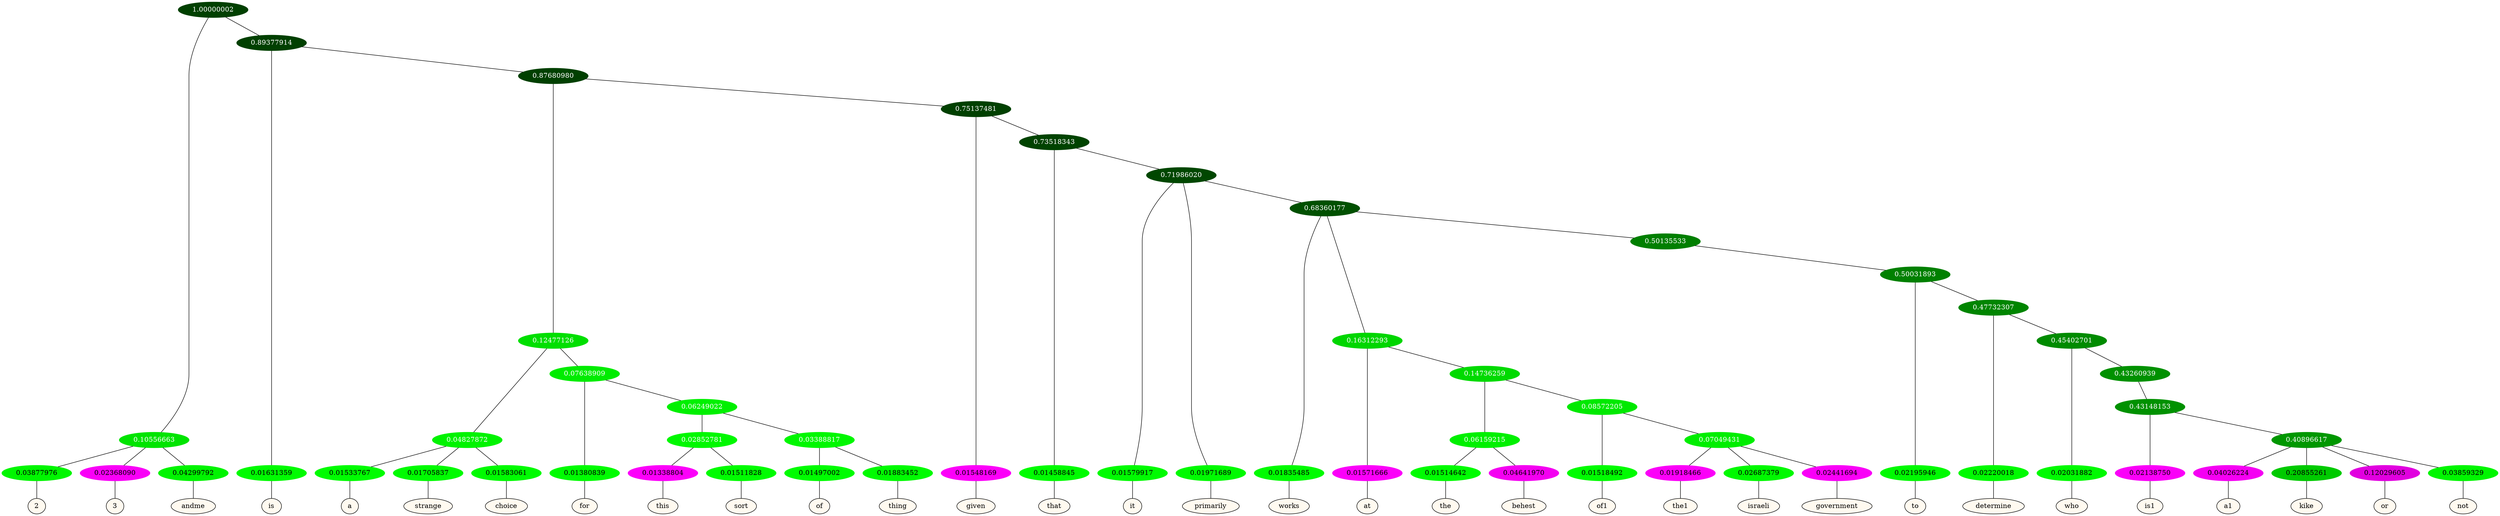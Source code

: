 graph {
	node [format=png height=0.15 nodesep=0.001 ordering=out overlap=prism overlap_scaling=0.01 ranksep=0.001 ratio=0.2 style=filled width=0.15]
	{
		rank=same
		a_w_3 [label=2 color=black fillcolor=floralwhite style="filled,solid"]
		a_w_4 [label=3 color=black fillcolor=floralwhite style="filled,solid"]
		a_w_5 [label=andme color=black fillcolor=floralwhite style="filled,solid"]
		a_w_6 [label=is color=black fillcolor=floralwhite style="filled,solid"]
		a_w_14 [label=a color=black fillcolor=floralwhite style="filled,solid"]
		a_w_15 [label=strange color=black fillcolor=floralwhite style="filled,solid"]
		a_w_16 [label=choice color=black fillcolor=floralwhite style="filled,solid"]
		a_w_17 [label=for color=black fillcolor=floralwhite style="filled,solid"]
		a_w_26 [label=this color=black fillcolor=floralwhite style="filled,solid"]
		a_w_27 [label=sort color=black fillcolor=floralwhite style="filled,solid"]
		a_w_28 [label=of color=black fillcolor=floralwhite style="filled,solid"]
		a_w_29 [label=thing color=black fillcolor=floralwhite style="filled,solid"]
		a_w_12 [label=given color=black fillcolor=floralwhite style="filled,solid"]
		a_w_19 [label=that color=black fillcolor=floralwhite style="filled,solid"]
		a_w_23 [label=it color=black fillcolor=floralwhite style="filled,solid"]
		a_w_24 [label=primarily color=black fillcolor=floralwhite style="filled,solid"]
		a_w_30 [label=works color=black fillcolor=floralwhite style="filled,solid"]
		a_w_33 [label=at color=black fillcolor=floralwhite style="filled,solid"]
		a_w_40 [label=the color=black fillcolor=floralwhite style="filled,solid"]
		a_w_41 [label=behest color=black fillcolor=floralwhite style="filled,solid"]
		a_w_42 [label=of1 color=black fillcolor=floralwhite style="filled,solid"]
		a_w_46 [label=the1 color=black fillcolor=floralwhite style="filled,solid"]
		a_w_47 [label=israeli color=black fillcolor=floralwhite style="filled,solid"]
		a_w_48 [label=government color=black fillcolor=floralwhite style="filled,solid"]
		a_w_38 [label=to color=black fillcolor=floralwhite style="filled,solid"]
		a_w_44 [label=determine color=black fillcolor=floralwhite style="filled,solid"]
		a_w_49 [label=who color=black fillcolor=floralwhite style="filled,solid"]
		a_w_52 [label=is1 color=black fillcolor=floralwhite style="filled,solid"]
		a_w_54 [label=a1 color=black fillcolor=floralwhite style="filled,solid"]
		a_w_55 [label=kike color=black fillcolor=floralwhite style="filled,solid"]
		a_w_56 [label=or color=black fillcolor=floralwhite style="filled,solid"]
		a_w_57 [label=not color=black fillcolor=floralwhite style="filled,solid"]
	}
	a_n_3 -- a_w_3
	a_n_4 -- a_w_4
	a_n_5 -- a_w_5
	a_n_6 -- a_w_6
	a_n_14 -- a_w_14
	a_n_15 -- a_w_15
	a_n_16 -- a_w_16
	a_n_17 -- a_w_17
	a_n_26 -- a_w_26
	a_n_27 -- a_w_27
	a_n_28 -- a_w_28
	a_n_29 -- a_w_29
	a_n_12 -- a_w_12
	a_n_19 -- a_w_19
	a_n_23 -- a_w_23
	a_n_24 -- a_w_24
	a_n_30 -- a_w_30
	a_n_33 -- a_w_33
	a_n_40 -- a_w_40
	a_n_41 -- a_w_41
	a_n_42 -- a_w_42
	a_n_46 -- a_w_46
	a_n_47 -- a_w_47
	a_n_48 -- a_w_48
	a_n_38 -- a_w_38
	a_n_44 -- a_w_44
	a_n_49 -- a_w_49
	a_n_52 -- a_w_52
	a_n_54 -- a_w_54
	a_n_55 -- a_w_55
	a_n_56 -- a_w_56
	a_n_57 -- a_w_57
	{
		rank=same
		a_n_3 [label=0.03877976 color="0.334 1.000 0.961" fontcolor=black]
		a_n_4 [label=0.02368090 color="0.835 1.000 0.976" fontcolor=black]
		a_n_5 [label=0.04299792 color="0.334 1.000 0.957" fontcolor=black]
		a_n_6 [label=0.01631359 color="0.334 1.000 0.984" fontcolor=black]
		a_n_14 [label=0.01533767 color="0.334 1.000 0.985" fontcolor=black]
		a_n_15 [label=0.01705837 color="0.334 1.000 0.983" fontcolor=black]
		a_n_16 [label=0.01583061 color="0.334 1.000 0.984" fontcolor=black]
		a_n_17 [label=0.01380839 color="0.334 1.000 0.986" fontcolor=black]
		a_n_26 [label=0.01338804 color="0.835 1.000 0.987" fontcolor=black]
		a_n_27 [label=0.01511828 color="0.334 1.000 0.985" fontcolor=black]
		a_n_28 [label=0.01497002 color="0.334 1.000 0.985" fontcolor=black]
		a_n_29 [label=0.01883452 color="0.334 1.000 0.981" fontcolor=black]
		a_n_12 [label=0.01548169 color="0.835 1.000 0.985" fontcolor=black]
		a_n_19 [label=0.01458845 color="0.334 1.000 0.985" fontcolor=black]
		a_n_23 [label=0.01579917 color="0.334 1.000 0.984" fontcolor=black]
		a_n_24 [label=0.01971689 color="0.334 1.000 0.980" fontcolor=black]
		a_n_30 [label=0.01835485 color="0.334 1.000 0.982" fontcolor=black]
		a_n_33 [label=0.01571666 color="0.835 1.000 0.984" fontcolor=black]
		a_n_40 [label=0.01514642 color="0.334 1.000 0.985" fontcolor=black]
		a_n_41 [label=0.04641970 color="0.835 1.000 0.954" fontcolor=black]
		a_n_42 [label=0.01518492 color="0.334 1.000 0.985" fontcolor=black]
		a_n_46 [label=0.01918466 color="0.835 1.000 0.981" fontcolor=black]
		a_n_47 [label=0.02687379 color="0.334 1.000 0.973" fontcolor=black]
		a_n_48 [label=0.02441694 color="0.835 1.000 0.976" fontcolor=black]
		a_n_38 [label=0.02195946 color="0.334 1.000 0.978" fontcolor=black]
		a_n_44 [label=0.02220018 color="0.334 1.000 0.978" fontcolor=black]
		a_n_49 [label=0.02031882 color="0.334 1.000 0.980" fontcolor=black]
		a_n_52 [label=0.02138750 color="0.835 1.000 0.979" fontcolor=black]
		a_n_54 [label=0.04026224 color="0.835 1.000 0.960" fontcolor=black]
		a_n_55 [label=0.20855261 color="0.334 1.000 0.791" fontcolor=black]
		a_n_56 [label=0.12029605 color="0.835 1.000 0.880" fontcolor=black]
		a_n_57 [label=0.03859329 color="0.334 1.000 0.961" fontcolor=black]
	}
	a_n_0 [label=1.00000002 color="0.334 1.000 0.250" fontcolor=grey99]
	a_n_1 [label=0.10556663 color="0.334 1.000 0.894" fontcolor=grey99]
	a_n_0 -- a_n_1
	a_n_2 [label=0.89377914 color="0.334 1.000 0.250" fontcolor=grey99]
	a_n_0 -- a_n_2
	a_n_1 -- a_n_3
	a_n_1 -- a_n_4
	a_n_1 -- a_n_5
	a_n_2 -- a_n_6
	a_n_7 [label=0.87680980 color="0.334 1.000 0.250" fontcolor=grey99]
	a_n_2 -- a_n_7
	a_n_8 [label=0.12477126 color="0.334 1.000 0.875" fontcolor=grey99]
	a_n_7 -- a_n_8
	a_n_9 [label=0.75137481 color="0.334 1.000 0.250" fontcolor=grey99]
	a_n_7 -- a_n_9
	a_n_10 [label=0.04827872 color="0.334 1.000 0.952" fontcolor=grey99]
	a_n_8 -- a_n_10
	a_n_11 [label=0.07638909 color="0.334 1.000 0.924" fontcolor=grey99]
	a_n_8 -- a_n_11
	a_n_9 -- a_n_12
	a_n_13 [label=0.73518343 color="0.334 1.000 0.265" fontcolor=grey99]
	a_n_9 -- a_n_13
	a_n_10 -- a_n_14
	a_n_10 -- a_n_15
	a_n_10 -- a_n_16
	a_n_11 -- a_n_17
	a_n_18 [label=0.06249022 color="0.334 1.000 0.938" fontcolor=grey99]
	a_n_11 -- a_n_18
	a_n_13 -- a_n_19
	a_n_20 [label=0.71986020 color="0.334 1.000 0.280" fontcolor=grey99]
	a_n_13 -- a_n_20
	a_n_21 [label=0.02852781 color="0.334 1.000 0.971" fontcolor=grey99]
	a_n_18 -- a_n_21
	a_n_22 [label=0.03388817 color="0.334 1.000 0.966" fontcolor=grey99]
	a_n_18 -- a_n_22
	a_n_20 -- a_n_23
	a_n_20 -- a_n_24
	a_n_25 [label=0.68360177 color="0.334 1.000 0.316" fontcolor=grey99]
	a_n_20 -- a_n_25
	a_n_21 -- a_n_26
	a_n_21 -- a_n_27
	a_n_22 -- a_n_28
	a_n_22 -- a_n_29
	a_n_25 -- a_n_30
	a_n_31 [label=0.16312293 color="0.334 1.000 0.837" fontcolor=grey99]
	a_n_25 -- a_n_31
	a_n_32 [label=0.50135533 color="0.334 1.000 0.499" fontcolor=grey99]
	a_n_25 -- a_n_32
	a_n_31 -- a_n_33
	a_n_34 [label=0.14736259 color="0.334 1.000 0.853" fontcolor=grey99]
	a_n_31 -- a_n_34
	a_n_35 [label=0.50031893 color="0.334 1.000 0.500" fontcolor=grey99]
	a_n_32 -- a_n_35
	a_n_36 [label=0.06159215 color="0.334 1.000 0.938" fontcolor=grey99]
	a_n_34 -- a_n_36
	a_n_37 [label=0.08572205 color="0.334 1.000 0.914" fontcolor=grey99]
	a_n_34 -- a_n_37
	a_n_35 -- a_n_38
	a_n_39 [label=0.47732307 color="0.334 1.000 0.523" fontcolor=grey99]
	a_n_35 -- a_n_39
	a_n_36 -- a_n_40
	a_n_36 -- a_n_41
	a_n_37 -- a_n_42
	a_n_43 [label=0.07049431 color="0.334 1.000 0.930" fontcolor=grey99]
	a_n_37 -- a_n_43
	a_n_39 -- a_n_44
	a_n_45 [label=0.45402701 color="0.334 1.000 0.546" fontcolor=grey99]
	a_n_39 -- a_n_45
	a_n_43 -- a_n_46
	a_n_43 -- a_n_47
	a_n_43 -- a_n_48
	a_n_45 -- a_n_49
	a_n_50 [label=0.43260939 color="0.334 1.000 0.567" fontcolor=grey99]
	a_n_45 -- a_n_50
	a_n_51 [label=0.43148153 color="0.334 1.000 0.569" fontcolor=grey99]
	a_n_50 -- a_n_51
	a_n_51 -- a_n_52
	a_n_53 [label=0.40896617 color="0.334 1.000 0.591" fontcolor=grey99]
	a_n_51 -- a_n_53
	a_n_53 -- a_n_54
	a_n_53 -- a_n_55
	a_n_53 -- a_n_56
	a_n_53 -- a_n_57
}
